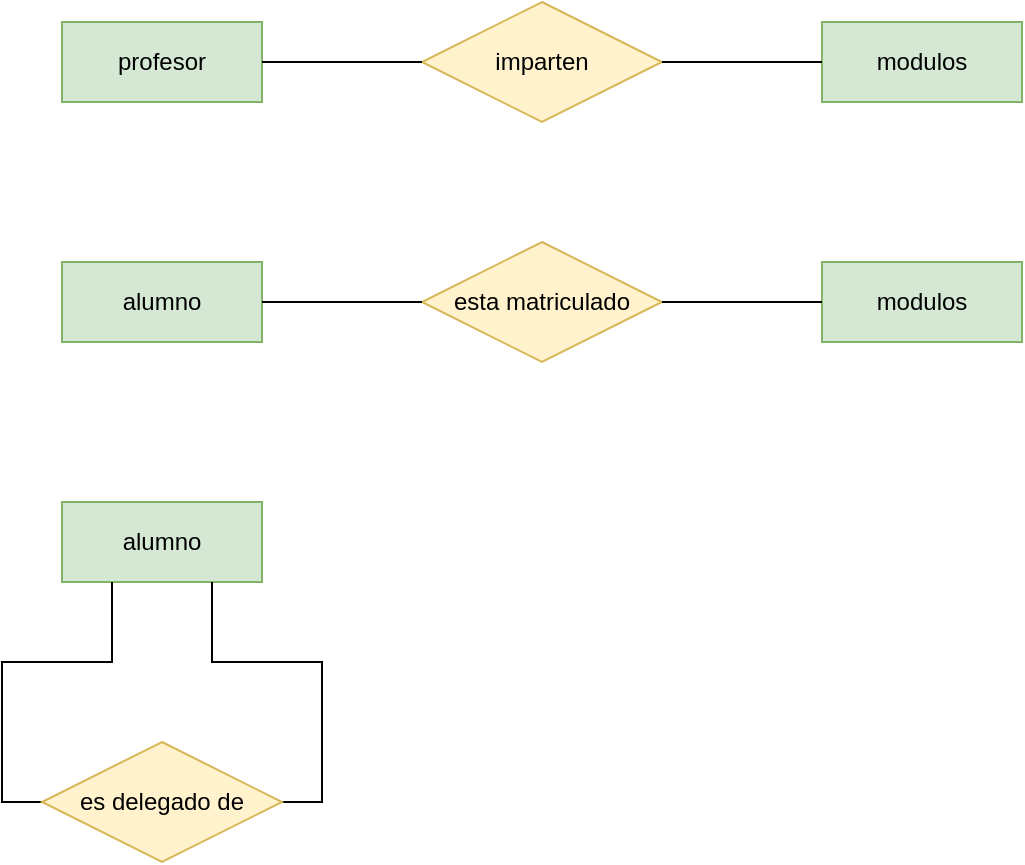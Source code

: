 <mxfile version="20.5.1" type="github" pages="4"><diagram id="SOBs3yusjtjWVaKDZzkf" name="Paso 1"><mxGraphModel dx="1422" dy="771" grid="1" gridSize="10" guides="1" tooltips="1" connect="1" arrows="1" fold="1" page="1" pageScale="1" pageWidth="827" pageHeight="1169" math="0" shadow="0"><root><mxCell id="0"/><mxCell id="1" parent="0"/><mxCell id="NB1blfDs3eVF_zfloSap-5" value="profesor" style="whiteSpace=wrap;html=1;align=center;fillColor=#d5e8d4;strokeColor=#82b366;" vertex="1" parent="1"><mxGeometry x="100" y="480" width="100" height="40" as="geometry"/></mxCell><mxCell id="NB1blfDs3eVF_zfloSap-6" value="imparten" style="shape=rhombus;perimeter=rhombusPerimeter;whiteSpace=wrap;html=1;align=center;fillColor=#fff2cc;strokeColor=#d6b656;" vertex="1" parent="1"><mxGeometry x="280" y="470" width="120" height="60" as="geometry"/></mxCell><mxCell id="NB1blfDs3eVF_zfloSap-7" value="modulos" style="whiteSpace=wrap;html=1;align=center;fillColor=#d5e8d4;strokeColor=#82b366;" vertex="1" parent="1"><mxGeometry x="480" y="480" width="100" height="40" as="geometry"/></mxCell><mxCell id="NB1blfDs3eVF_zfloSap-8" value="alumno" style="whiteSpace=wrap;html=1;align=center;fillColor=#d5e8d4;strokeColor=#82b366;" vertex="1" parent="1"><mxGeometry x="100" y="600" width="100" height="40" as="geometry"/></mxCell><mxCell id="NB1blfDs3eVF_zfloSap-9" value="modulos" style="whiteSpace=wrap;html=1;align=center;fillColor=#d5e8d4;strokeColor=#82b366;" vertex="1" parent="1"><mxGeometry x="480" y="600" width="100" height="40" as="geometry"/></mxCell><mxCell id="NB1blfDs3eVF_zfloSap-10" value="esta matriculado" style="shape=rhombus;perimeter=rhombusPerimeter;whiteSpace=wrap;html=1;align=center;fillColor=#fff2cc;strokeColor=#d6b656;" vertex="1" parent="1"><mxGeometry x="280" y="590" width="120" height="60" as="geometry"/></mxCell><mxCell id="NB1blfDs3eVF_zfloSap-11" value="" style="endArrow=none;html=1;rounded=0;entryX=0;entryY=0.5;entryDx=0;entryDy=0;exitX=1;exitY=0.5;exitDx=0;exitDy=0;" edge="1" parent="1" source="NB1blfDs3eVF_zfloSap-5" target="NB1blfDs3eVF_zfloSap-6"><mxGeometry relative="1" as="geometry"><mxPoint x="190" y="450" as="sourcePoint"/><mxPoint x="350" y="450" as="targetPoint"/></mxGeometry></mxCell><mxCell id="NB1blfDs3eVF_zfloSap-12" value="" style="endArrow=none;html=1;rounded=0;entryX=0;entryY=0.5;entryDx=0;entryDy=0;exitX=1;exitY=0.5;exitDx=0;exitDy=0;" edge="1" parent="1" source="NB1blfDs3eVF_zfloSap-6" target="NB1blfDs3eVF_zfloSap-7"><mxGeometry relative="1" as="geometry"><mxPoint x="390" y="460" as="sourcePoint"/><mxPoint x="550" y="460" as="targetPoint"/></mxGeometry></mxCell><mxCell id="NB1blfDs3eVF_zfloSap-13" value="" style="endArrow=none;html=1;rounded=0;entryX=0;entryY=0.5;entryDx=0;entryDy=0;exitX=1;exitY=0.5;exitDx=0;exitDy=0;" edge="1" parent="1" source="NB1blfDs3eVF_zfloSap-8" target="NB1blfDs3eVF_zfloSap-10"><mxGeometry relative="1" as="geometry"><mxPoint x="110" y="570" as="sourcePoint"/><mxPoint x="270" y="570" as="targetPoint"/></mxGeometry></mxCell><mxCell id="NB1blfDs3eVF_zfloSap-14" value="" style="endArrow=none;html=1;rounded=0;exitX=1;exitY=0.5;exitDx=0;exitDy=0;entryX=0;entryY=0.5;entryDx=0;entryDy=0;" edge="1" parent="1" source="NB1blfDs3eVF_zfloSap-10" target="NB1blfDs3eVF_zfloSap-9"><mxGeometry relative="1" as="geometry"><mxPoint x="420" y="560" as="sourcePoint"/><mxPoint x="580" y="560" as="targetPoint"/></mxGeometry></mxCell><mxCell id="XdiwcprwCraoabWyMdIU-1" value="alumno" style="whiteSpace=wrap;html=1;align=center;fillColor=#d5e8d4;strokeColor=#82b366;" vertex="1" parent="1"><mxGeometry x="100" y="720" width="100" height="40" as="geometry"/></mxCell><mxCell id="XdiwcprwCraoabWyMdIU-2" style="edgeStyle=orthogonalEdgeStyle;rounded=0;orthogonalLoop=1;jettySize=auto;html=1;exitX=0;exitY=0.5;exitDx=0;exitDy=0;entryX=0.25;entryY=1;entryDx=0;entryDy=0;endArrow=none;endFill=0;" edge="1" source="XdiwcprwCraoabWyMdIU-4" target="XdiwcprwCraoabWyMdIU-1" parent="1"><mxGeometry relative="1" as="geometry"/></mxCell><mxCell id="XdiwcprwCraoabWyMdIU-3" style="edgeStyle=orthogonalEdgeStyle;rounded=0;orthogonalLoop=1;jettySize=auto;html=1;exitX=1;exitY=0.5;exitDx=0;exitDy=0;entryX=0.75;entryY=1;entryDx=0;entryDy=0;endArrow=none;endFill=0;" edge="1" source="XdiwcprwCraoabWyMdIU-4" target="XdiwcprwCraoabWyMdIU-1" parent="1"><mxGeometry relative="1" as="geometry"/></mxCell><mxCell id="XdiwcprwCraoabWyMdIU-4" value="es delegado de" style="shape=rhombus;perimeter=rhombusPerimeter;whiteSpace=wrap;html=1;align=center;fillColor=#fff2cc;strokeColor=#d6b656;" vertex="1" parent="1"><mxGeometry x="90" y="840" width="120" height="60" as="geometry"/></mxCell></root></mxGraphModel></diagram><diagram name="Paso 2" id="IGHYqo__EGUytIle_CW2"><mxGraphModel dx="1422" dy="771" grid="1" gridSize="10" guides="1" tooltips="1" connect="1" arrows="1" fold="1" page="1" pageScale="1" pageWidth="827" pageHeight="1169" math="0" shadow="0"><root><mxCell id="k-moipSfbYRr21_z_bvT-0"/><mxCell id="k-moipSfbYRr21_z_bvT-1" parent="k-moipSfbYRr21_z_bvT-0"/><mxCell id="k-moipSfbYRr21_z_bvT-3" value="profesor" style="whiteSpace=wrap;html=1;align=center;fillColor=#d5e8d4;strokeColor=#82b366;" vertex="1" parent="k-moipSfbYRr21_z_bvT-1"><mxGeometry x="100" y="480" width="100" height="40" as="geometry"/></mxCell><mxCell id="k-moipSfbYRr21_z_bvT-4" value="imparten" style="shape=rhombus;perimeter=rhombusPerimeter;whiteSpace=wrap;html=1;align=center;fillColor=#fff2cc;strokeColor=#d6b656;" vertex="1" parent="k-moipSfbYRr21_z_bvT-1"><mxGeometry x="280" y="470" width="120" height="60" as="geometry"/></mxCell><mxCell id="k-moipSfbYRr21_z_bvT-5" value="modulos" style="whiteSpace=wrap;html=1;align=center;fillColor=#d5e8d4;strokeColor=#82b366;" vertex="1" parent="k-moipSfbYRr21_z_bvT-1"><mxGeometry x="490" y="480" width="100" height="40" as="geometry"/></mxCell><mxCell id="k-moipSfbYRr21_z_bvT-6" value="alumno" style="whiteSpace=wrap;html=1;align=center;fillColor=#d5e8d4;strokeColor=#82b366;" vertex="1" parent="k-moipSfbYRr21_z_bvT-1"><mxGeometry x="880" y="480" width="100" height="40" as="geometry"/></mxCell><mxCell id="k-moipSfbYRr21_z_bvT-8" value="esta matriculado" style="shape=rhombus;perimeter=rhombusPerimeter;whiteSpace=wrap;html=1;align=center;fillColor=#fff2cc;strokeColor=#d6b656;" vertex="1" parent="k-moipSfbYRr21_z_bvT-1"><mxGeometry x="680" y="470" width="120" height="60" as="geometry"/></mxCell><mxCell id="k-moipSfbYRr21_z_bvT-9" value="" style="endArrow=none;html=1;rounded=0;entryX=0;entryY=0.5;entryDx=0;entryDy=0;exitX=1;exitY=0.5;exitDx=0;exitDy=0;" edge="1" parent="k-moipSfbYRr21_z_bvT-1" source="k-moipSfbYRr21_z_bvT-3" target="k-moipSfbYRr21_z_bvT-4"><mxGeometry relative="1" as="geometry"><mxPoint x="190" y="450" as="sourcePoint"/><mxPoint x="350" y="450" as="targetPoint"/></mxGeometry></mxCell><mxCell id="k-moipSfbYRr21_z_bvT-10" value="" style="endArrow=none;html=1;rounded=0;entryX=0;entryY=0.5;entryDx=0;entryDy=0;exitX=1;exitY=0.5;exitDx=0;exitDy=0;" edge="1" parent="k-moipSfbYRr21_z_bvT-1" source="k-moipSfbYRr21_z_bvT-4" target="k-moipSfbYRr21_z_bvT-5"><mxGeometry relative="1" as="geometry"><mxPoint x="390" y="460" as="sourcePoint"/><mxPoint x="550" y="460" as="targetPoint"/></mxGeometry></mxCell><mxCell id="hIvlo4lDbEqHu6ye-t-m-0" value="" style="endArrow=none;html=1;rounded=0;exitX=1;exitY=0.5;exitDx=0;exitDy=0;entryX=0;entryY=0.5;entryDx=0;entryDy=0;entryPerimeter=0;" edge="1" parent="k-moipSfbYRr21_z_bvT-1" source="k-moipSfbYRr21_z_bvT-5" target="k-moipSfbYRr21_z_bvT-8"><mxGeometry relative="1" as="geometry"><mxPoint x="550" y="620" as="sourcePoint"/><mxPoint x="670" y="510" as="targetPoint"/></mxGeometry></mxCell><mxCell id="hIvlo4lDbEqHu6ye-t-m-1" value="" style="endArrow=none;html=1;rounded=0;entryX=0;entryY=0.5;entryDx=0;entryDy=0;exitX=1;exitY=0.5;exitDx=0;exitDy=0;" edge="1" parent="k-moipSfbYRr21_z_bvT-1" source="k-moipSfbYRr21_z_bvT-8" target="k-moipSfbYRr21_z_bvT-6"><mxGeometry relative="1" as="geometry"><mxPoint x="660" y="560" as="sourcePoint"/><mxPoint x="750" y="560" as="targetPoint"/></mxGeometry></mxCell><mxCell id="Wqg7irRIbkWeibOYrfoi-1" style="edgeStyle=orthogonalEdgeStyle;rounded=0;orthogonalLoop=1;jettySize=auto;html=1;exitX=0;exitY=0.5;exitDx=0;exitDy=0;entryX=0.25;entryY=1;entryDx=0;entryDy=0;endArrow=none;endFill=0;" edge="1" source="Wqg7irRIbkWeibOYrfoi-3" target="k-moipSfbYRr21_z_bvT-6" parent="k-moipSfbYRr21_z_bvT-1"><mxGeometry relative="1" as="geometry"><mxPoint x="905" y="530" as="targetPoint"/></mxGeometry></mxCell><mxCell id="Wqg7irRIbkWeibOYrfoi-2" style="edgeStyle=orthogonalEdgeStyle;rounded=0;orthogonalLoop=1;jettySize=auto;html=1;exitX=1;exitY=0.5;exitDx=0;exitDy=0;entryX=0.75;entryY=1;entryDx=0;entryDy=0;endArrow=none;endFill=0;" edge="1" source="Wqg7irRIbkWeibOYrfoi-3" target="k-moipSfbYRr21_z_bvT-6" parent="k-moipSfbYRr21_z_bvT-1"><mxGeometry relative="1" as="geometry"><mxPoint x="955" y="530" as="targetPoint"/></mxGeometry></mxCell><mxCell id="Wqg7irRIbkWeibOYrfoi-3" value="es delegado de" style="shape=rhombus;perimeter=rhombusPerimeter;whiteSpace=wrap;html=1;align=center;fillColor=#fff2cc;strokeColor=#d6b656;" vertex="1" parent="k-moipSfbYRr21_z_bvT-1"><mxGeometry x="870" y="600" width="120" height="60" as="geometry"/></mxCell></root></mxGraphModel></diagram><diagram name="Paso 3" id="ONDFGscTBywNBFScekCL"><mxGraphModel dx="2249" dy="771" grid="1" gridSize="10" guides="1" tooltips="1" connect="1" arrows="1" fold="1" page="1" pageScale="1" pageWidth="827" pageHeight="1169" math="0" shadow="0"><root><mxCell id="YhuUK4kJacPzdg33BqjZ-0"/><mxCell id="YhuUK4kJacPzdg33BqjZ-1" parent="YhuUK4kJacPzdg33BqjZ-0"/><mxCell id="YhuUK4kJacPzdg33BqjZ-3" value="profesor" style="whiteSpace=wrap;html=1;align=center;fillColor=#d5e8d4;strokeColor=#82b366;" vertex="1" parent="YhuUK4kJacPzdg33BqjZ-1"><mxGeometry x="100" y="480" width="100" height="40" as="geometry"/></mxCell><mxCell id="YhuUK4kJacPzdg33BqjZ-4" value="imparten" style="shape=rhombus;perimeter=rhombusPerimeter;whiteSpace=wrap;html=1;align=center;fillColor=#fff2cc;strokeColor=#d6b656;" vertex="1" parent="YhuUK4kJacPzdg33BqjZ-1"><mxGeometry x="280" y="470" width="120" height="60" as="geometry"/></mxCell><mxCell id="YhuUK4kJacPzdg33BqjZ-5" value="modulos" style="whiteSpace=wrap;html=1;align=center;fillColor=#d5e8d4;strokeColor=#82b366;" vertex="1" parent="YhuUK4kJacPzdg33BqjZ-1"><mxGeometry x="490" y="480" width="100" height="40" as="geometry"/></mxCell><mxCell id="YhuUK4kJacPzdg33BqjZ-7" value="esta matriculado" style="shape=rhombus;perimeter=rhombusPerimeter;whiteSpace=wrap;html=1;align=center;fillColor=#fff2cc;strokeColor=#d6b656;" vertex="1" parent="YhuUK4kJacPzdg33BqjZ-1"><mxGeometry x="680" y="470" width="120" height="60" as="geometry"/></mxCell><mxCell id="YhuUK4kJacPzdg33BqjZ-8" value="" style="endArrow=none;html=1;rounded=0;entryX=0;entryY=0.5;entryDx=0;entryDy=0;exitX=1;exitY=0.5;exitDx=0;exitDy=0;" edge="1" parent="YhuUK4kJacPzdg33BqjZ-1" source="YhuUK4kJacPzdg33BqjZ-3" target="YhuUK4kJacPzdg33BqjZ-4"><mxGeometry relative="1" as="geometry"><mxPoint x="190" y="450" as="sourcePoint"/><mxPoint x="350" y="450" as="targetPoint"/></mxGeometry></mxCell><mxCell id="YhuUK4kJacPzdg33BqjZ-9" value="" style="endArrow=none;html=1;rounded=0;entryX=0;entryY=0.5;entryDx=0;entryDy=0;exitX=1;exitY=0.5;exitDx=0;exitDy=0;" edge="1" parent="YhuUK4kJacPzdg33BqjZ-1" source="YhuUK4kJacPzdg33BqjZ-4" target="YhuUK4kJacPzdg33BqjZ-5"><mxGeometry relative="1" as="geometry"><mxPoint x="390" y="460" as="sourcePoint"/><mxPoint x="550" y="460" as="targetPoint"/></mxGeometry></mxCell><mxCell id="YhuUK4kJacPzdg33BqjZ-10" value="" style="endArrow=none;html=1;rounded=0;exitX=1;exitY=0.5;exitDx=0;exitDy=0;entryX=0;entryY=0.5;entryDx=0;entryDy=0;entryPerimeter=0;" edge="1" parent="YhuUK4kJacPzdg33BqjZ-1" source="YhuUK4kJacPzdg33BqjZ-5" target="YhuUK4kJacPzdg33BqjZ-7"><mxGeometry relative="1" as="geometry"><mxPoint x="550" y="620" as="sourcePoint"/><mxPoint x="670" y="510" as="targetPoint"/></mxGeometry></mxCell><mxCell id="YhuUK4kJacPzdg33BqjZ-11" value="" style="endArrow=none;html=1;rounded=0;exitX=1;exitY=0.5;exitDx=0;exitDy=0;entryX=0;entryY=0.5;entryDx=0;entryDy=0;" edge="1" parent="YhuUK4kJacPzdg33BqjZ-1" source="YhuUK4kJacPzdg33BqjZ-7" target="0VhkftwFEOtEl4pp7yNm-0"><mxGeometry relative="1" as="geometry"><mxPoint x="660" y="560" as="sourcePoint"/><mxPoint x="850" y="490" as="targetPoint"/></mxGeometry></mxCell><mxCell id="xov49ct-Ia7pFU13HN70-0" value="DNI" style="ellipse;whiteSpace=wrap;html=1;align=center;" vertex="1" parent="YhuUK4kJacPzdg33BqjZ-1"><mxGeometry x="100" y="400" width="100" height="40" as="geometry"/></mxCell><mxCell id="xov49ct-Ia7pFU13HN70-1" value="nombre" style="ellipse;whiteSpace=wrap;html=1;align=center;" vertex="1" parent="YhuUK4kJacPzdg33BqjZ-1"><mxGeometry x="-20" y="440" width="100" height="40" as="geometry"/></mxCell><mxCell id="xov49ct-Ia7pFU13HN70-2" value="dirección" style="ellipse;whiteSpace=wrap;html=1;align=center;" vertex="1" parent="YhuUK4kJacPzdg33BqjZ-1"><mxGeometry x="-20" y="520" width="100" height="40" as="geometry"/></mxCell><mxCell id="xov49ct-Ia7pFU13HN70-3" value="teléfono" style="ellipse;whiteSpace=wrap;html=1;align=center;" vertex="1" parent="YhuUK4kJacPzdg33BqjZ-1"><mxGeometry x="100" y="560" width="100" height="40" as="geometry"/></mxCell><mxCell id="xov49ct-Ia7pFU13HN70-5" value="" style="endArrow=none;html=1;rounded=0;exitX=0.5;exitY=0;exitDx=0;exitDy=0;entryX=0.5;entryY=1;entryDx=0;entryDy=0;" edge="1" parent="YhuUK4kJacPzdg33BqjZ-1" source="YhuUK4kJacPzdg33BqjZ-3" target="xov49ct-Ia7pFU13HN70-0"><mxGeometry relative="1" as="geometry"><mxPoint x="210" y="450" as="sourcePoint"/><mxPoint x="370" y="450" as="targetPoint"/></mxGeometry></mxCell><mxCell id="xov49ct-Ia7pFU13HN70-6" value="" style="endArrow=none;html=1;rounded=0;exitX=1;exitY=0.5;exitDx=0;exitDy=0;entryX=0;entryY=0;entryDx=0;entryDy=0;" edge="1" parent="YhuUK4kJacPzdg33BqjZ-1" source="xov49ct-Ia7pFU13HN70-1" target="YhuUK4kJacPzdg33BqjZ-3"><mxGeometry relative="1" as="geometry"><mxPoint x="100" y="460" as="sourcePoint"/><mxPoint x="260" y="460" as="targetPoint"/></mxGeometry></mxCell><mxCell id="xov49ct-Ia7pFU13HN70-7" value="" style="endArrow=none;html=1;rounded=0;entryX=0;entryY=1;entryDx=0;entryDy=0;exitX=1;exitY=0.5;exitDx=0;exitDy=0;" edge="1" parent="YhuUK4kJacPzdg33BqjZ-1" source="xov49ct-Ia7pFU13HN70-2" target="YhuUK4kJacPzdg33BqjZ-3"><mxGeometry relative="1" as="geometry"><mxPoint x="-70" y="510" as="sourcePoint"/><mxPoint x="90" y="510" as="targetPoint"/></mxGeometry></mxCell><mxCell id="xov49ct-Ia7pFU13HN70-8" value="" style="endArrow=none;html=1;rounded=0;exitX=0.5;exitY=0;exitDx=0;exitDy=0;entryX=0.5;entryY=1;entryDx=0;entryDy=0;" edge="1" parent="YhuUK4kJacPzdg33BqjZ-1" source="xov49ct-Ia7pFU13HN70-3" target="YhuUK4kJacPzdg33BqjZ-3"><mxGeometry relative="1" as="geometry"><mxPoint x="180" y="550" as="sourcePoint"/><mxPoint x="340" y="550" as="targetPoint"/></mxGeometry></mxCell><mxCell id="xov49ct-Ia7pFU13HN70-9" value="código" style="ellipse;whiteSpace=wrap;html=1;align=center;fontStyle=4;fillColor=#dae8fc;strokeColor=#6c8ebf;" vertex="1" parent="YhuUK4kJacPzdg33BqjZ-1"><mxGeometry x="420" y="400" width="100" height="40" as="geometry"/></mxCell><mxCell id="xov49ct-Ia7pFU13HN70-10" value="nombre" style="ellipse;whiteSpace=wrap;html=1;align=center;" vertex="1" parent="YhuUK4kJacPzdg33BqjZ-1"><mxGeometry x="560" y="400" width="100" height="40" as="geometry"/></mxCell><mxCell id="xov49ct-Ia7pFU13HN70-11" value="" style="endArrow=none;html=1;rounded=0;exitX=0.5;exitY=1;exitDx=0;exitDy=0;entryX=0.25;entryY=0;entryDx=0;entryDy=0;" edge="1" parent="YhuUK4kJacPzdg33BqjZ-1" source="xov49ct-Ia7pFU13HN70-9" target="YhuUK4kJacPzdg33BqjZ-5"><mxGeometry relative="1" as="geometry"><mxPoint x="510" y="460" as="sourcePoint"/><mxPoint x="670" y="460" as="targetPoint"/></mxGeometry></mxCell><mxCell id="xov49ct-Ia7pFU13HN70-12" value="" style="endArrow=none;html=1;rounded=0;exitX=0.75;exitY=0;exitDx=0;exitDy=0;entryX=0.5;entryY=1;entryDx=0;entryDy=0;" edge="1" parent="YhuUK4kJacPzdg33BqjZ-1" source="YhuUK4kJacPzdg33BqjZ-5" target="xov49ct-Ia7pFU13HN70-10"><mxGeometry relative="1" as="geometry"><mxPoint x="590" y="460" as="sourcePoint"/><mxPoint x="750" y="460" as="targetPoint"/></mxGeometry></mxCell><mxCell id="0VhkftwFEOtEl4pp7yNm-0" value="alumno" style="whiteSpace=wrap;html=1;align=center;fillColor=#d5e8d4;strokeColor=#82b366;" vertex="1" parent="YhuUK4kJacPzdg33BqjZ-1"><mxGeometry x="880" y="480" width="100" height="40" as="geometry"/></mxCell><mxCell id="0VhkftwFEOtEl4pp7yNm-1" value="" style="endArrow=none;html=1;rounded=0;entryX=0.5;entryY=1;entryDx=0;entryDy=0;exitX=0.25;exitY=0;exitDx=0;exitDy=0;" edge="1" source="0VhkftwFEOtEl4pp7yNm-0" target="0VhkftwFEOtEl4pp7yNm-2" parent="YhuUK4kJacPzdg33BqjZ-1"><mxGeometry relative="1" as="geometry"><mxPoint x="780" y="450" as="sourcePoint"/><mxPoint x="940" y="450" as="targetPoint"/></mxGeometry></mxCell><mxCell id="0VhkftwFEOtEl4pp7yNm-2" value="nº de expediente" style="ellipse;whiteSpace=wrap;html=1;align=center;" vertex="1" parent="YhuUK4kJacPzdg33BqjZ-1"><mxGeometry x="820" y="400" width="100" height="40" as="geometry"/></mxCell><mxCell id="0VhkftwFEOtEl4pp7yNm-3" value="nombre" style="ellipse;whiteSpace=wrap;html=1;align=center;" vertex="1" parent="YhuUK4kJacPzdg33BqjZ-1"><mxGeometry x="960" y="400" width="100" height="40" as="geometry"/></mxCell><mxCell id="0VhkftwFEOtEl4pp7yNm-4" value="" style="endArrow=none;html=1;rounded=0;exitX=0.75;exitY=0;exitDx=0;exitDy=0;entryX=0.5;entryY=1;entryDx=0;entryDy=0;" edge="1" source="0VhkftwFEOtEl4pp7yNm-0" target="0VhkftwFEOtEl4pp7yNm-3" parent="YhuUK4kJacPzdg33BqjZ-1"><mxGeometry relative="1" as="geometry"><mxPoint x="970" y="410" as="sourcePoint"/><mxPoint x="1010" y="450" as="targetPoint"/></mxGeometry></mxCell><mxCell id="0VhkftwFEOtEl4pp7yNm-5" value="" style="endArrow=none;html=1;rounded=0;entryX=0;entryY=0.5;entryDx=0;entryDy=0;exitX=1;exitY=0;exitDx=0;exitDy=0;" edge="1" source="0VhkftwFEOtEl4pp7yNm-0" target="0VhkftwFEOtEl4pp7yNm-8" parent="YhuUK4kJacPzdg33BqjZ-1"><mxGeometry relative="1" as="geometry"><mxPoint x="760" y="550" as="sourcePoint"/><mxPoint x="920" y="550" as="targetPoint"/></mxGeometry></mxCell><mxCell id="0VhkftwFEOtEl4pp7yNm-6" value="" style="endArrow=none;html=1;rounded=0;entryX=1;entryY=1;entryDx=0;entryDy=0;exitX=0;exitY=0.5;exitDx=0;exitDy=0;" edge="1" source="0VhkftwFEOtEl4pp7yNm-7" target="0VhkftwFEOtEl4pp7yNm-0" parent="YhuUK4kJacPzdg33BqjZ-1"><mxGeometry relative="1" as="geometry"><mxPoint x="760" y="550" as="sourcePoint"/><mxPoint x="930" y="540" as="targetPoint"/></mxGeometry></mxCell><mxCell id="0VhkftwFEOtEl4pp7yNm-7" value="fecha de nacimiento" style="ellipse;whiteSpace=wrap;html=1;align=center;" vertex="1" parent="YhuUK4kJacPzdg33BqjZ-1"><mxGeometry x="1040" y="510" width="100" height="40" as="geometry"/></mxCell><mxCell id="0VhkftwFEOtEl4pp7yNm-8" value="apellidos" style="ellipse;whiteSpace=wrap;html=1;align=center;" vertex="1" parent="YhuUK4kJacPzdg33BqjZ-1"><mxGeometry x="1040" y="450" width="100" height="40" as="geometry"/></mxCell><mxCell id="kj7ECysfHPXcrv7m7Irm-0" value="es delegado de" style="shape=rhombus;perimeter=rhombusPerimeter;whiteSpace=wrap;html=1;align=center;fillColor=#fff2cc;strokeColor=#d6b656;" vertex="1" parent="YhuUK4kJacPzdg33BqjZ-1"><mxGeometry x="870" y="600" width="120" height="60" as="geometry"/></mxCell><mxCell id="kj7ECysfHPXcrv7m7Irm-1" style="edgeStyle=orthogonalEdgeStyle;rounded=0;orthogonalLoop=1;jettySize=auto;html=1;exitX=1;exitY=0.5;exitDx=0;exitDy=0;entryX=0.75;entryY=1;entryDx=0;entryDy=0;endArrow=none;endFill=0;" edge="1" source="kj7ECysfHPXcrv7m7Irm-0" parent="YhuUK4kJacPzdg33BqjZ-1" target="0VhkftwFEOtEl4pp7yNm-0"><mxGeometry relative="1" as="geometry"><mxPoint x="955" y="530" as="targetPoint"/></mxGeometry></mxCell><mxCell id="kj7ECysfHPXcrv7m7Irm-2" style="edgeStyle=orthogonalEdgeStyle;rounded=0;orthogonalLoop=1;jettySize=auto;html=1;exitX=0;exitY=0.5;exitDx=0;exitDy=0;entryX=0.25;entryY=1;entryDx=0;entryDy=0;endArrow=none;endFill=0;" edge="1" source="kj7ECysfHPXcrv7m7Irm-0" parent="YhuUK4kJacPzdg33BqjZ-1" target="0VhkftwFEOtEl4pp7yNm-0"><mxGeometry relative="1" as="geometry"><mxPoint x="905" y="530" as="targetPoint"/></mxGeometry></mxCell></root></mxGraphModel></diagram><diagram name="Paso 4" id="NwabktETofOq1nY9OyhS"><mxGraphModel dx="2249" dy="771" grid="1" gridSize="10" guides="1" tooltips="1" connect="1" arrows="1" fold="1" page="1" pageScale="1" pageWidth="827" pageHeight="1169" math="0" shadow="0"><root><mxCell id="5mFORg1JQGPII5LnkqQY-0"/><mxCell id="5mFORg1JQGPII5LnkqQY-1" parent="5mFORg1JQGPII5LnkqQY-0"/><mxCell id="5mFORg1JQGPII5LnkqQY-3" value="profesor" style="whiteSpace=wrap;html=1;align=center;fillColor=#d5e8d4;strokeColor=#82b366;" vertex="1" parent="5mFORg1JQGPII5LnkqQY-1"><mxGeometry x="100" y="480" width="100" height="40" as="geometry"/></mxCell><mxCell id="5mFORg1JQGPII5LnkqQY-4" value="imparten" style="shape=rhombus;perimeter=rhombusPerimeter;whiteSpace=wrap;html=1;align=center;fillColor=#fff2cc;strokeColor=#d6b656;" vertex="1" parent="5mFORg1JQGPII5LnkqQY-1"><mxGeometry x="280" y="470" width="120" height="60" as="geometry"/></mxCell><mxCell id="5mFORg1JQGPII5LnkqQY-5" value="modulo" style="whiteSpace=wrap;html=1;align=center;fillColor=#d5e8d4;strokeColor=#82b366;" vertex="1" parent="5mFORg1JQGPII5LnkqQY-1"><mxGeometry x="490" y="480" width="100" height="40" as="geometry"/></mxCell><mxCell id="5mFORg1JQGPII5LnkqQY-6" value="alumno" style="whiteSpace=wrap;html=1;align=center;fillColor=#d5e8d4;strokeColor=#82b366;" vertex="1" parent="5mFORg1JQGPII5LnkqQY-1"><mxGeometry x="880" y="480" width="100" height="40" as="geometry"/></mxCell><mxCell id="5mFORg1JQGPII5LnkqQY-7" value="esta matriculado" style="shape=rhombus;perimeter=rhombusPerimeter;whiteSpace=wrap;html=1;align=center;fillColor=#fff2cc;strokeColor=#d6b656;" vertex="1" parent="5mFORg1JQGPII5LnkqQY-1"><mxGeometry x="680" y="470" width="120" height="60" as="geometry"/></mxCell><mxCell id="5mFORg1JQGPII5LnkqQY-8" value="" style="endArrow=none;html=1;rounded=0;entryX=0;entryY=0.5;entryDx=0;entryDy=0;exitX=1;exitY=0.5;exitDx=0;exitDy=0;" edge="1" parent="5mFORg1JQGPII5LnkqQY-1" source="5mFORg1JQGPII5LnkqQY-3" target="5mFORg1JQGPII5LnkqQY-4"><mxGeometry relative="1" as="geometry"><mxPoint x="190" y="450" as="sourcePoint"/><mxPoint x="350" y="450" as="targetPoint"/></mxGeometry></mxCell><mxCell id="RCdD9v8-F7PvapfXDXaK-1" value="(1:1)" style="edgeLabel;html=1;align=center;verticalAlign=middle;resizable=0;points=[];" vertex="1" connectable="0" parent="5mFORg1JQGPII5LnkqQY-8"><mxGeometry x="0.25" y="3" relative="1" as="geometry"><mxPoint x="-10" y="-7" as="offset"/></mxGeometry></mxCell><mxCell id="5mFORg1JQGPII5LnkqQY-9" value="" style="endArrow=none;html=1;rounded=0;entryX=0;entryY=0.5;entryDx=0;entryDy=0;exitX=1;exitY=0.5;exitDx=0;exitDy=0;" edge="1" parent="5mFORg1JQGPII5LnkqQY-1" source="5mFORg1JQGPII5LnkqQY-4" target="5mFORg1JQGPII5LnkqQY-5"><mxGeometry relative="1" as="geometry"><mxPoint x="390" y="460" as="sourcePoint"/><mxPoint x="550" y="460" as="targetPoint"/></mxGeometry></mxCell><mxCell id="RCdD9v8-F7PvapfXDXaK-5" value="(1:N)" style="edgeLabel;html=1;align=center;verticalAlign=middle;resizable=0;points=[];" vertex="1" connectable="0" parent="5mFORg1JQGPII5LnkqQY-9"><mxGeometry x="-0.489" relative="1" as="geometry"><mxPoint x="17" y="-10" as="offset"/></mxGeometry></mxCell><mxCell id="5mFORg1JQGPII5LnkqQY-10" value="" style="endArrow=none;html=1;rounded=0;exitX=1;exitY=0.5;exitDx=0;exitDy=0;entryX=0;entryY=0.5;entryDx=0;entryDy=0;entryPerimeter=0;" edge="1" parent="5mFORg1JQGPII5LnkqQY-1" source="5mFORg1JQGPII5LnkqQY-5" target="5mFORg1JQGPII5LnkqQY-7"><mxGeometry relative="1" as="geometry"><mxPoint x="550" y="620" as="sourcePoint"/><mxPoint x="670" y="510" as="targetPoint"/></mxGeometry></mxCell><mxCell id="RCdD9v8-F7PvapfXDXaK-0" value="(1:N)" style="edgeLabel;html=1;align=center;verticalAlign=middle;resizable=0;points=[];" vertex="1" connectable="0" parent="5mFORg1JQGPII5LnkqQY-10"><mxGeometry x="-0.422" y="-3" relative="1" as="geometry"><mxPoint x="24" y="-13" as="offset"/></mxGeometry></mxCell><mxCell id="5mFORg1JQGPII5LnkqQY-11" value="" style="endArrow=none;html=1;rounded=0;entryX=0;entryY=0.5;entryDx=0;entryDy=0;exitX=1;exitY=0.5;exitDx=0;exitDy=0;" edge="1" parent="5mFORg1JQGPII5LnkqQY-1" source="5mFORg1JQGPII5LnkqQY-7" target="5mFORg1JQGPII5LnkqQY-6"><mxGeometry relative="1" as="geometry"><mxPoint x="660" y="560" as="sourcePoint"/><mxPoint x="750" y="560" as="targetPoint"/></mxGeometry></mxCell><mxCell id="RCdD9v8-F7PvapfXDXaK-3" value="(0:1)" style="edgeLabel;html=1;align=center;verticalAlign=middle;resizable=0;points=[];" vertex="1" connectable="0" parent="5mFORg1JQGPII5LnkqQY-11"><mxGeometry x="-0.55" y="-5" relative="1" as="geometry"><mxPoint x="12" y="-15" as="offset"/></mxGeometry></mxCell><mxCell id="5mFORg1JQGPII5LnkqQY-12" value="DNI" style="ellipse;whiteSpace=wrap;html=1;align=center;" vertex="1" parent="5mFORg1JQGPII5LnkqQY-1"><mxGeometry x="100" y="400" width="100" height="40" as="geometry"/></mxCell><mxCell id="5mFORg1JQGPII5LnkqQY-13" value="nombre" style="ellipse;whiteSpace=wrap;html=1;align=center;" vertex="1" parent="5mFORg1JQGPII5LnkqQY-1"><mxGeometry x="-20" y="440" width="100" height="40" as="geometry"/></mxCell><mxCell id="5mFORg1JQGPII5LnkqQY-14" value="dirección" style="ellipse;whiteSpace=wrap;html=1;align=center;" vertex="1" parent="5mFORg1JQGPII5LnkqQY-1"><mxGeometry x="-20" y="520" width="100" height="40" as="geometry"/></mxCell><mxCell id="5mFORg1JQGPII5LnkqQY-15" value="teléfono" style="ellipse;whiteSpace=wrap;html=1;align=center;" vertex="1" parent="5mFORg1JQGPII5LnkqQY-1"><mxGeometry x="100" y="560" width="100" height="40" as="geometry"/></mxCell><mxCell id="5mFORg1JQGPII5LnkqQY-16" value="" style="endArrow=none;html=1;rounded=0;exitX=0.5;exitY=0;exitDx=0;exitDy=0;entryX=0.5;entryY=1;entryDx=0;entryDy=0;" edge="1" parent="5mFORg1JQGPII5LnkqQY-1" source="5mFORg1JQGPII5LnkqQY-3" target="5mFORg1JQGPII5LnkqQY-12"><mxGeometry relative="1" as="geometry"><mxPoint x="210" y="450" as="sourcePoint"/><mxPoint x="370" y="450" as="targetPoint"/></mxGeometry></mxCell><mxCell id="5mFORg1JQGPII5LnkqQY-17" value="" style="endArrow=none;html=1;rounded=0;exitX=1;exitY=0.5;exitDx=0;exitDy=0;entryX=0;entryY=0;entryDx=0;entryDy=0;" edge="1" parent="5mFORg1JQGPII5LnkqQY-1" source="5mFORg1JQGPII5LnkqQY-13" target="5mFORg1JQGPII5LnkqQY-3"><mxGeometry relative="1" as="geometry"><mxPoint x="100" y="460" as="sourcePoint"/><mxPoint x="260" y="460" as="targetPoint"/></mxGeometry></mxCell><mxCell id="5mFORg1JQGPII5LnkqQY-18" value="" style="endArrow=none;html=1;rounded=0;entryX=0;entryY=1;entryDx=0;entryDy=0;exitX=1;exitY=0.5;exitDx=0;exitDy=0;" edge="1" parent="5mFORg1JQGPII5LnkqQY-1" source="5mFORg1JQGPII5LnkqQY-14" target="5mFORg1JQGPII5LnkqQY-3"><mxGeometry relative="1" as="geometry"><mxPoint x="-70" y="510" as="sourcePoint"/><mxPoint x="90" y="510" as="targetPoint"/></mxGeometry></mxCell><mxCell id="5mFORg1JQGPII5LnkqQY-19" value="" style="endArrow=none;html=1;rounded=0;exitX=0.5;exitY=0;exitDx=0;exitDy=0;entryX=0.5;entryY=1;entryDx=0;entryDy=0;" edge="1" parent="5mFORg1JQGPII5LnkqQY-1" source="5mFORg1JQGPII5LnkqQY-15" target="5mFORg1JQGPII5LnkqQY-3"><mxGeometry relative="1" as="geometry"><mxPoint x="180" y="550" as="sourcePoint"/><mxPoint x="340" y="550" as="targetPoint"/></mxGeometry></mxCell><mxCell id="5mFORg1JQGPII5LnkqQY-20" value="código" style="ellipse;whiteSpace=wrap;html=1;align=center;fontStyle=4;fillColor=#dae8fc;strokeColor=#6c8ebf;" vertex="1" parent="5mFORg1JQGPII5LnkqQY-1"><mxGeometry x="420" y="400" width="100" height="40" as="geometry"/></mxCell><mxCell id="5mFORg1JQGPII5LnkqQY-21" value="nombre" style="ellipse;whiteSpace=wrap;html=1;align=center;" vertex="1" parent="5mFORg1JQGPII5LnkqQY-1"><mxGeometry x="560" y="400" width="100" height="40" as="geometry"/></mxCell><mxCell id="5mFORg1JQGPII5LnkqQY-22" value="" style="endArrow=none;html=1;rounded=0;exitX=0.5;exitY=1;exitDx=0;exitDy=0;entryX=0.25;entryY=0;entryDx=0;entryDy=0;" edge="1" parent="5mFORg1JQGPII5LnkqQY-1" source="5mFORg1JQGPII5LnkqQY-20" target="5mFORg1JQGPII5LnkqQY-5"><mxGeometry relative="1" as="geometry"><mxPoint x="510" y="460" as="sourcePoint"/><mxPoint x="670" y="460" as="targetPoint"/></mxGeometry></mxCell><mxCell id="5mFORg1JQGPII5LnkqQY-23" value="" style="endArrow=none;html=1;rounded=0;exitX=0.75;exitY=0;exitDx=0;exitDy=0;entryX=0.5;entryY=1;entryDx=0;entryDy=0;" edge="1" parent="5mFORg1JQGPII5LnkqQY-1" source="5mFORg1JQGPII5LnkqQY-5" target="5mFORg1JQGPII5LnkqQY-21"><mxGeometry relative="1" as="geometry"><mxPoint x="590" y="460" as="sourcePoint"/><mxPoint x="750" y="460" as="targetPoint"/></mxGeometry></mxCell><mxCell id="5mFORg1JQGPII5LnkqQY-24" value="nº de expediente" style="ellipse;whiteSpace=wrap;html=1;align=center;" vertex="1" parent="5mFORg1JQGPII5LnkqQY-1"><mxGeometry x="820" y="400" width="100" height="40" as="geometry"/></mxCell><mxCell id="5mFORg1JQGPII5LnkqQY-25" value="nombre" style="ellipse;whiteSpace=wrap;html=1;align=center;" vertex="1" parent="5mFORg1JQGPII5LnkqQY-1"><mxGeometry x="960" y="400" width="100" height="40" as="geometry"/></mxCell><mxCell id="5mFORg1JQGPII5LnkqQY-26" value="apellidos" style="ellipse;whiteSpace=wrap;html=1;align=center;" vertex="1" parent="5mFORg1JQGPII5LnkqQY-1"><mxGeometry x="1040" y="450" width="100" height="40" as="geometry"/></mxCell><mxCell id="5mFORg1JQGPII5LnkqQY-27" value="fecha de nacimiento" style="ellipse;whiteSpace=wrap;html=1;align=center;" vertex="1" parent="5mFORg1JQGPII5LnkqQY-1"><mxGeometry x="1040" y="510" width="100" height="40" as="geometry"/></mxCell><mxCell id="5mFORg1JQGPII5LnkqQY-28" value="" style="endArrow=none;html=1;rounded=0;entryX=0.5;entryY=1;entryDx=0;entryDy=0;exitX=0.25;exitY=0;exitDx=0;exitDy=0;" edge="1" parent="5mFORg1JQGPII5LnkqQY-1" source="5mFORg1JQGPII5LnkqQY-6" target="5mFORg1JQGPII5LnkqQY-24"><mxGeometry relative="1" as="geometry"><mxPoint x="780" y="450" as="sourcePoint"/><mxPoint x="940" y="450" as="targetPoint"/></mxGeometry></mxCell><mxCell id="5mFORg1JQGPII5LnkqQY-29" value="" style="endArrow=none;html=1;rounded=0;exitX=0.75;exitY=0;exitDx=0;exitDy=0;entryX=0.5;entryY=1;entryDx=0;entryDy=0;" edge="1" parent="5mFORg1JQGPII5LnkqQY-1" source="5mFORg1JQGPII5LnkqQY-6" target="5mFORg1JQGPII5LnkqQY-25"><mxGeometry relative="1" as="geometry"><mxPoint x="970" y="410" as="sourcePoint"/><mxPoint x="1010" y="450" as="targetPoint"/></mxGeometry></mxCell><mxCell id="5mFORg1JQGPII5LnkqQY-30" value="" style="endArrow=none;html=1;rounded=0;entryX=0;entryY=0.5;entryDx=0;entryDy=0;exitX=1;exitY=0;exitDx=0;exitDy=0;" edge="1" parent="5mFORg1JQGPII5LnkqQY-1" source="5mFORg1JQGPII5LnkqQY-6" target="5mFORg1JQGPII5LnkqQY-26"><mxGeometry relative="1" as="geometry"><mxPoint x="760" y="550" as="sourcePoint"/><mxPoint x="920" y="550" as="targetPoint"/></mxGeometry></mxCell><mxCell id="5mFORg1JQGPII5LnkqQY-31" value="" style="endArrow=none;html=1;rounded=0;entryX=1;entryY=1;entryDx=0;entryDy=0;exitX=0;exitY=0.5;exitDx=0;exitDy=0;" edge="1" parent="5mFORg1JQGPII5LnkqQY-1" source="5mFORg1JQGPII5LnkqQY-27" target="5mFORg1JQGPII5LnkqQY-6"><mxGeometry relative="1" as="geometry"><mxPoint x="760" y="550" as="sourcePoint"/><mxPoint x="930" y="540" as="targetPoint"/></mxGeometry></mxCell><mxCell id="RCdD9v8-F7PvapfXDXaK-4" value="(1:N)" style="text;html=1;align=center;verticalAlign=middle;resizable=0;points=[];autosize=1;strokeColor=none;fillColor=none;" vertex="1" parent="5mFORg1JQGPII5LnkqQY-1"><mxGeometry x="715" y="440" width="50" height="30" as="geometry"/></mxCell><mxCell id="RCdD9v8-F7PvapfXDXaK-6" value="(1:N)" style="text;html=1;align=center;verticalAlign=middle;resizable=0;points=[];autosize=1;strokeColor=none;fillColor=none;" vertex="1" parent="5mFORg1JQGPII5LnkqQY-1"><mxGeometry x="315" y="440" width="50" height="30" as="geometry"/></mxCell><mxCell id="RCdD9v8-F7PvapfXDXaK-9" style="edgeStyle=orthogonalEdgeStyle;rounded=0;orthogonalLoop=1;jettySize=auto;html=1;exitX=0;exitY=0.5;exitDx=0;exitDy=0;entryX=0.25;entryY=1;entryDx=0;entryDy=0;endArrow=none;endFill=0;" edge="1" parent="5mFORg1JQGPII5LnkqQY-1" source="RCdD9v8-F7PvapfXDXaK-7" target="5mFORg1JQGPII5LnkqQY-6"><mxGeometry relative="1" as="geometry"/></mxCell><mxCell id="qd3K9JFNlOWn6Ld_wBn4-2" value="(1:N)" style="edgeLabel;html=1;align=center;verticalAlign=middle;resizable=0;points=[];" vertex="1" connectable="0" parent="RCdD9v8-F7PvapfXDXaK-9"><mxGeometry x="-0.535" y="-2" relative="1" as="geometry"><mxPoint x="-22" y="-7" as="offset"/></mxGeometry></mxCell><mxCell id="RCdD9v8-F7PvapfXDXaK-10" style="edgeStyle=orthogonalEdgeStyle;rounded=0;orthogonalLoop=1;jettySize=auto;html=1;exitX=1;exitY=0.5;exitDx=0;exitDy=0;entryX=0.75;entryY=1;entryDx=0;entryDy=0;endArrow=none;endFill=0;" edge="1" parent="5mFORg1JQGPII5LnkqQY-1" source="RCdD9v8-F7PvapfXDXaK-7" target="5mFORg1JQGPII5LnkqQY-6"><mxGeometry relative="1" as="geometry"/></mxCell><mxCell id="qd3K9JFNlOWn6Ld_wBn4-0" value="(0:1)" style="edgeLabel;html=1;align=center;verticalAlign=middle;resizable=0;points=[];" vertex="1" connectable="0" parent="RCdD9v8-F7PvapfXDXaK-10"><mxGeometry x="-0.232" relative="1" as="geometry"><mxPoint x="20" y="21" as="offset"/></mxGeometry></mxCell><mxCell id="RCdD9v8-F7PvapfXDXaK-7" value="es delegado de" style="shape=rhombus;perimeter=rhombusPerimeter;whiteSpace=wrap;html=1;align=center;fillColor=#fff2cc;strokeColor=#d6b656;" vertex="1" parent="5mFORg1JQGPII5LnkqQY-1"><mxGeometry x="870" y="600" width="120" height="60" as="geometry"/></mxCell><mxCell id="qd3K9JFNlOWn6Ld_wBn4-3" value="(1:N)" style="text;html=1;align=center;verticalAlign=middle;resizable=0;points=[];autosize=1;strokeColor=none;fillColor=none;" vertex="1" parent="5mFORg1JQGPII5LnkqQY-1"><mxGeometry x="905" y="660" width="50" height="30" as="geometry"/></mxCell></root></mxGraphModel></diagram></mxfile>